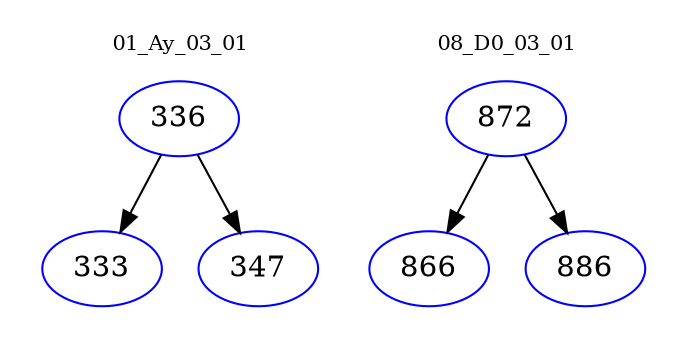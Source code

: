 digraph{
subgraph cluster_0 {
color = white
label = "01_Ay_03_01";
fontsize=10;
T0_336 [label="336", color="blue"]
T0_336 -> T0_333 [color="black"]
T0_333 [label="333", color="blue"]
T0_336 -> T0_347 [color="black"]
T0_347 [label="347", color="blue"]
}
subgraph cluster_1 {
color = white
label = "08_D0_03_01";
fontsize=10;
T1_872 [label="872", color="blue"]
T1_872 -> T1_866 [color="black"]
T1_866 [label="866", color="blue"]
T1_872 -> T1_886 [color="black"]
T1_886 [label="886", color="blue"]
}
}
